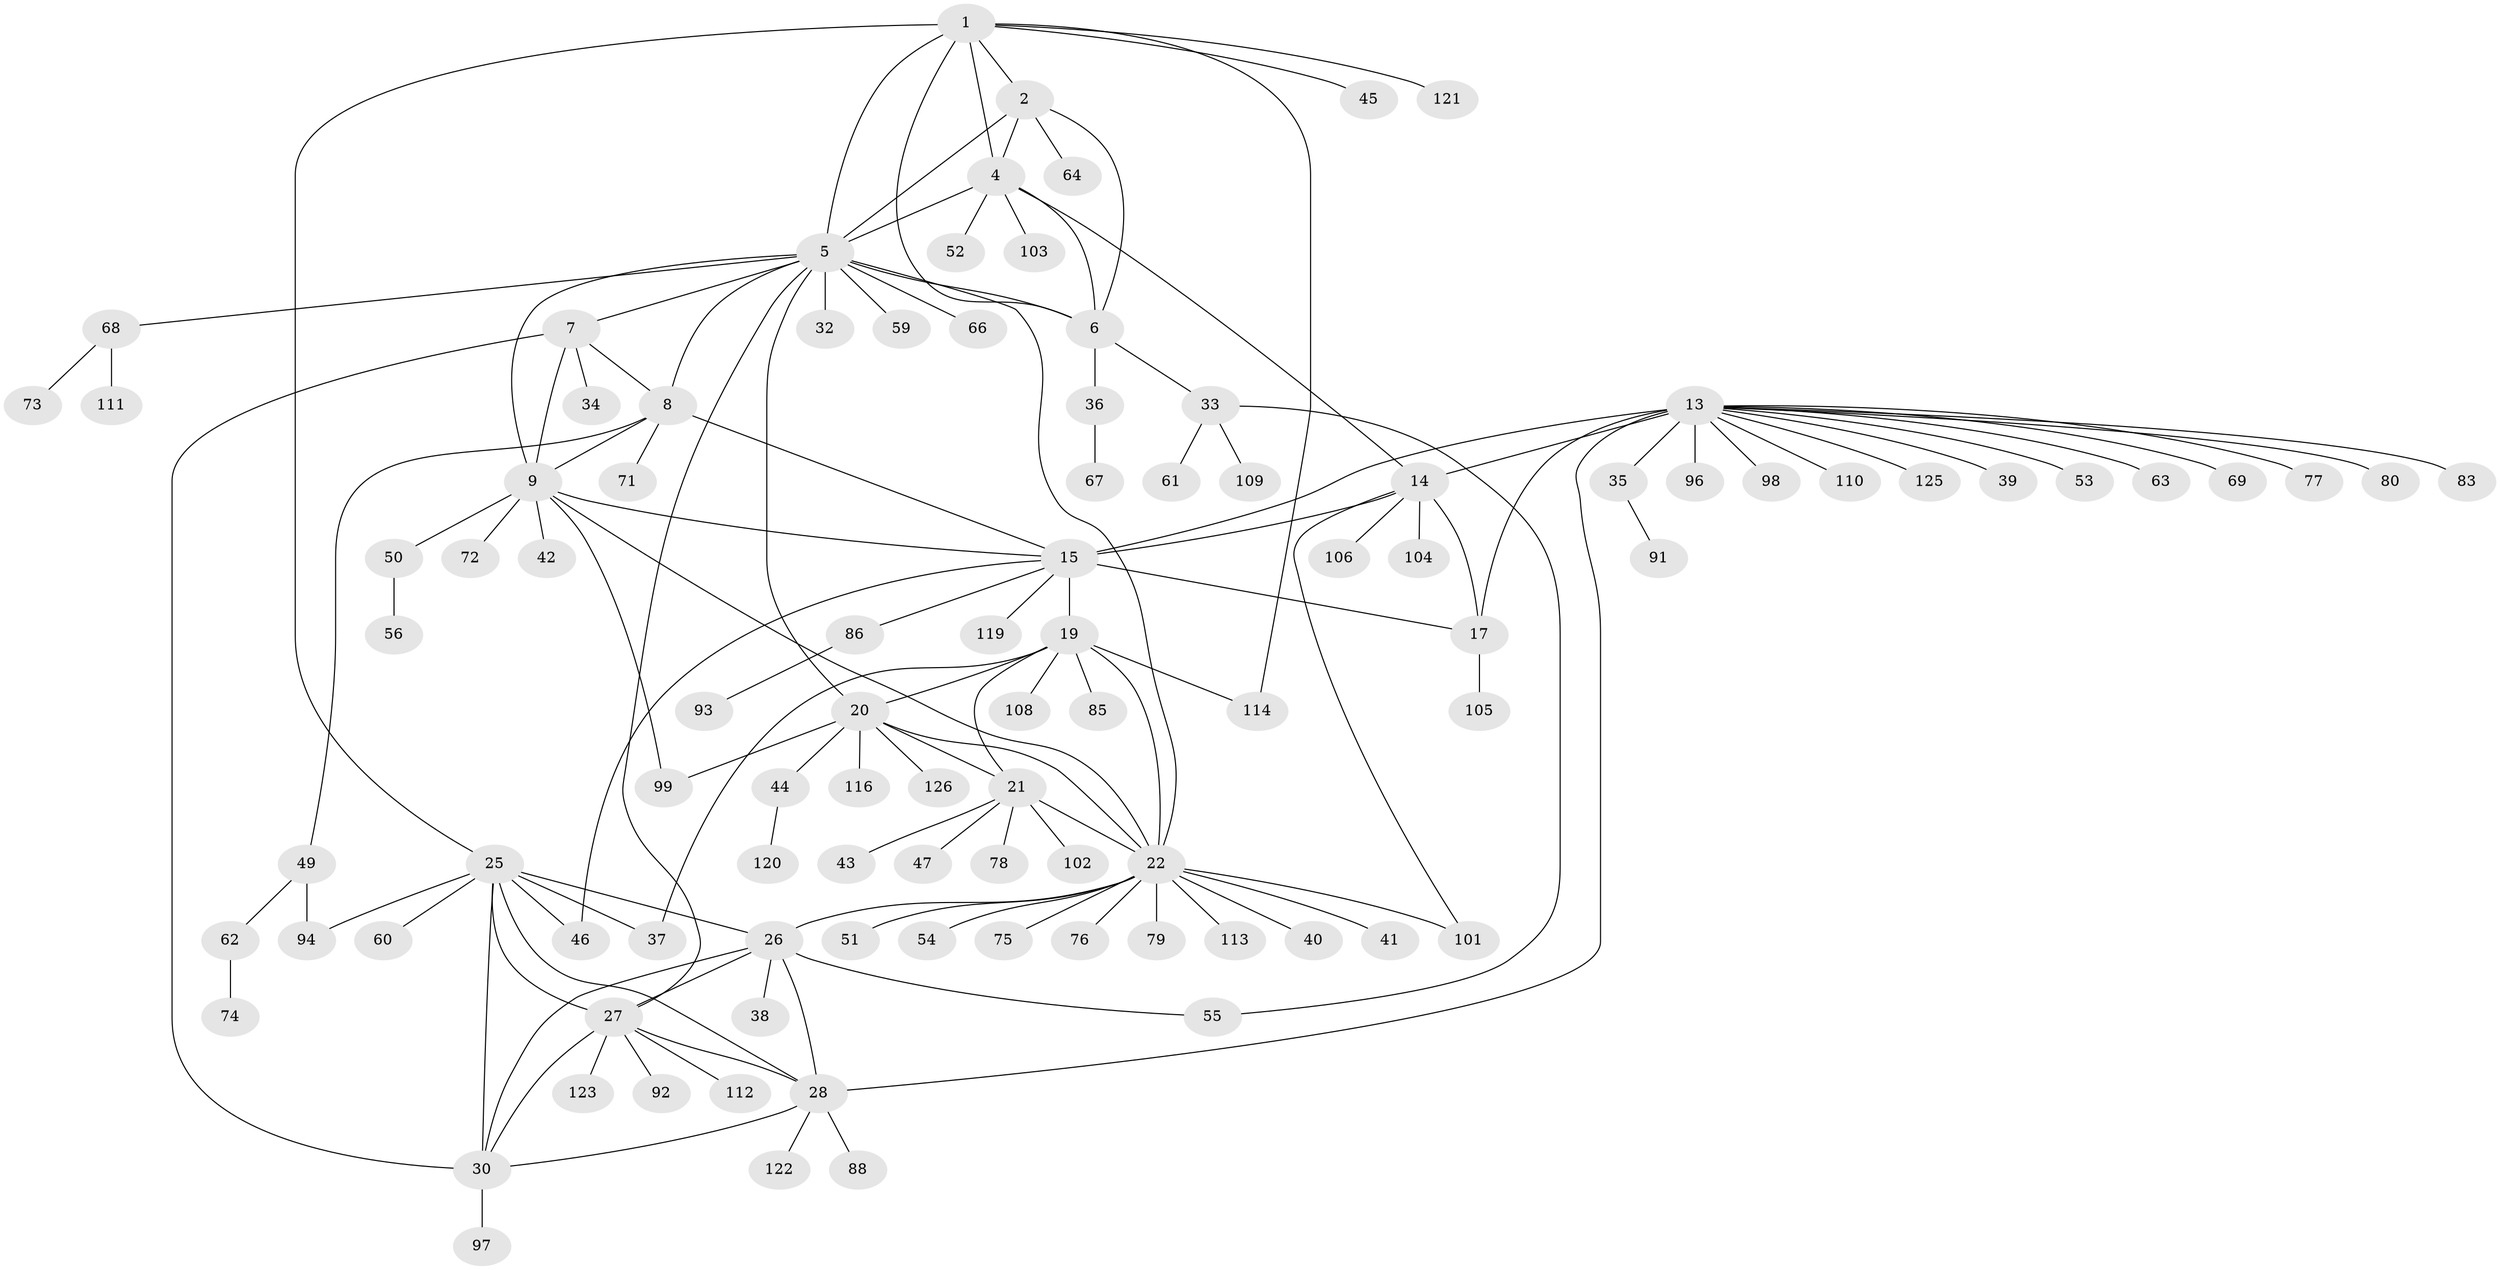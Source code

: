 // Generated by graph-tools (version 1.1) at 2025/52/02/27/25 19:52:15]
// undirected, 98 vertices, 134 edges
graph export_dot {
graph [start="1"]
  node [color=gray90,style=filled];
  1 [super="+3"];
  2 [super="+107"];
  4 [super="+118"];
  5 [super="+10"];
  6 [super="+115"];
  7 [super="+12"];
  8 [super="+117"];
  9 [super="+11"];
  13 [super="+16"];
  14 [super="+18"];
  15 [super="+48"];
  17;
  19 [super="+89"];
  20 [super="+124"];
  21 [super="+24"];
  22 [super="+23"];
  25 [super="+31"];
  26 [super="+29"];
  27 [super="+90"];
  28 [super="+82"];
  30 [super="+95"];
  32;
  33 [super="+87"];
  34;
  35 [super="+58"];
  36;
  37 [super="+100"];
  38;
  39;
  40;
  41;
  42;
  43;
  44 [super="+70"];
  45;
  46;
  47;
  49;
  50;
  51;
  52;
  53;
  54;
  55 [super="+57"];
  56;
  59;
  60;
  61;
  62 [super="+65"];
  63;
  64;
  66;
  67;
  68;
  69 [super="+84"];
  71;
  72;
  73 [super="+81"];
  74;
  75;
  76;
  77;
  78;
  79;
  80;
  83;
  85;
  86;
  88;
  91;
  92;
  93;
  94;
  96;
  97;
  98;
  99;
  101;
  102;
  103;
  104;
  105;
  106;
  108;
  109;
  110;
  111;
  112;
  113;
  114;
  116;
  119;
  120;
  121;
  122;
  123;
  125;
  126;
  1 -- 2 [weight=2];
  1 -- 4 [weight=2];
  1 -- 5 [weight=2];
  1 -- 6 [weight=2];
  1 -- 25;
  1 -- 45;
  1 -- 114;
  1 -- 121;
  2 -- 4;
  2 -- 5;
  2 -- 6;
  2 -- 64;
  4 -- 5;
  4 -- 6;
  4 -- 52;
  4 -- 103;
  4 -- 14;
  5 -- 6;
  5 -- 68;
  5 -- 22;
  5 -- 20;
  5 -- 32;
  5 -- 66;
  5 -- 7 [weight=2];
  5 -- 8;
  5 -- 9 [weight=2];
  5 -- 59;
  5 -- 27;
  6 -- 33;
  6 -- 36;
  7 -- 8 [weight=2];
  7 -- 9 [weight=4];
  7 -- 30;
  7 -- 34;
  8 -- 9 [weight=2];
  8 -- 49;
  8 -- 71;
  8 -- 15;
  9 -- 15;
  9 -- 72;
  9 -- 99;
  9 -- 22;
  9 -- 50;
  9 -- 42;
  13 -- 14 [weight=4];
  13 -- 15 [weight=2];
  13 -- 17 [weight=2];
  13 -- 39;
  13 -- 69;
  13 -- 83;
  13 -- 98;
  13 -- 96;
  13 -- 35;
  13 -- 77;
  13 -- 110;
  13 -- 80;
  13 -- 53;
  13 -- 28;
  13 -- 125;
  13 -- 63;
  14 -- 15 [weight=2];
  14 -- 17 [weight=2];
  14 -- 106;
  14 -- 101;
  14 -- 104;
  15 -- 17;
  15 -- 19;
  15 -- 46;
  15 -- 86;
  15 -- 119;
  17 -- 105;
  19 -- 20;
  19 -- 21 [weight=2];
  19 -- 22 [weight=2];
  19 -- 37;
  19 -- 85;
  19 -- 108;
  19 -- 114;
  20 -- 21 [weight=2];
  20 -- 22 [weight=2];
  20 -- 44;
  20 -- 99;
  20 -- 116;
  20 -- 126;
  21 -- 22 [weight=4];
  21 -- 102;
  21 -- 43;
  21 -- 78;
  21 -- 47;
  22 -- 26;
  22 -- 54;
  22 -- 75;
  22 -- 79;
  22 -- 113;
  22 -- 101;
  22 -- 40;
  22 -- 41;
  22 -- 76;
  22 -- 51;
  25 -- 26 [weight=2];
  25 -- 27;
  25 -- 28;
  25 -- 30;
  25 -- 46;
  25 -- 60;
  25 -- 94;
  25 -- 37;
  26 -- 27 [weight=2];
  26 -- 28 [weight=2];
  26 -- 30 [weight=2];
  26 -- 38;
  26 -- 55;
  27 -- 28;
  27 -- 30;
  27 -- 92;
  27 -- 112;
  27 -- 123;
  28 -- 30;
  28 -- 88;
  28 -- 122;
  30 -- 97;
  33 -- 55;
  33 -- 61;
  33 -- 109;
  35 -- 91;
  36 -- 67;
  44 -- 120;
  49 -- 62;
  49 -- 94;
  50 -- 56;
  62 -- 74;
  68 -- 73;
  68 -- 111;
  86 -- 93;
}
